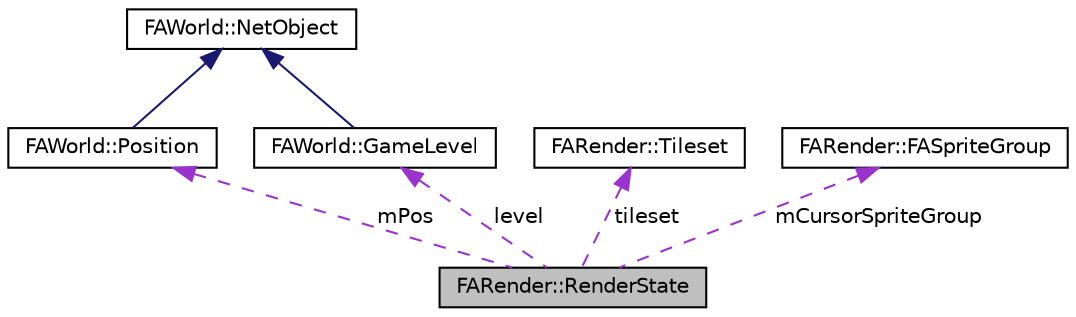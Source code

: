 digraph G
{
  edge [fontname="Helvetica",fontsize="10",labelfontname="Helvetica",labelfontsize="10"];
  node [fontname="Helvetica",fontsize="10",shape=record];
  Node1 [label="FARender::RenderState",height=0.2,width=0.4,color="black", fillcolor="grey75", style="filled" fontcolor="black"];
  Node2 -> Node1 [dir="back",color="darkorchid3",fontsize="10",style="dashed",label=" mPos" ,fontname="Helvetica"];
  Node2 [label="FAWorld::Position",height=0.2,width=0.4,color="black", fillcolor="white", style="filled",URL="$class_f_a_world_1_1_position.html"];
  Node3 -> Node2 [dir="back",color="midnightblue",fontsize="10",style="solid",fontname="Helvetica"];
  Node3 [label="FAWorld::NetObject",height=0.2,width=0.4,color="black", fillcolor="white", style="filled",URL="$class_f_a_world_1_1_net_object.html"];
  Node4 -> Node1 [dir="back",color="darkorchid3",fontsize="10",style="dashed",label=" tileset" ,fontname="Helvetica"];
  Node4 [label="FARender::Tileset",height=0.2,width=0.4,color="black", fillcolor="white", style="filled",URL="$class_f_a_render_1_1_tileset.html"];
  Node5 -> Node1 [dir="back",color="darkorchid3",fontsize="10",style="dashed",label=" mCursorSpriteGroup" ,fontname="Helvetica"];
  Node5 [label="FARender::FASpriteGroup",height=0.2,width=0.4,color="black", fillcolor="white", style="filled",URL="$class_f_a_render_1_1_f_a_sprite_group.html"];
  Node6 -> Node1 [dir="back",color="darkorchid3",fontsize="10",style="dashed",label=" level" ,fontname="Helvetica"];
  Node6 [label="FAWorld::GameLevel",height=0.2,width=0.4,color="black", fillcolor="white", style="filled",URL="$class_f_a_world_1_1_game_level.html"];
  Node3 -> Node6 [dir="back",color="midnightblue",fontsize="10",style="solid",fontname="Helvetica"];
}
